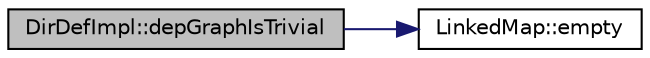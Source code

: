 digraph "DirDefImpl::depGraphIsTrivial"
{
 // LATEX_PDF_SIZE
  edge [fontname="Helvetica",fontsize="10",labelfontname="Helvetica",labelfontsize="10"];
  node [fontname="Helvetica",fontsize="10",shape=record];
  rankdir="LR";
  Node1 [label="DirDefImpl::depGraphIsTrivial",height=0.2,width=0.4,color="black", fillcolor="grey75", style="filled", fontcolor="black",tooltip=" "];
  Node1 -> Node2 [color="midnightblue",fontsize="10",style="solid",fontname="Helvetica"];
  Node2 [label="LinkedMap::empty",height=0.2,width=0.4,color="black", fillcolor="white", style="filled",URL="$classLinkedMap.html#a9a1da7be0df75c8ef81cdb3d825c6df3",tooltip=" "];
}
